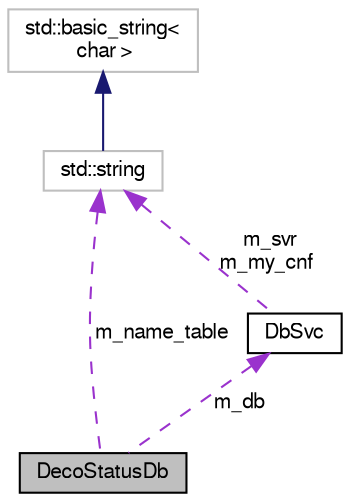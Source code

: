 digraph "DecoStatusDb"
{
  bgcolor="transparent";
  edge [fontname="FreeSans",fontsize="10",labelfontname="FreeSans",labelfontsize="10"];
  node [fontname="FreeSans",fontsize="10",shape=record];
  Node1 [label="DecoStatusDb",height=0.2,width=0.4,color="black", fillcolor="grey75", style="filled" fontcolor="black"];
  Node2 -> Node1 [dir="back",color="darkorchid3",fontsize="10",style="dashed",label=" m_db" ,fontname="FreeSans"];
  Node2 [label="DbSvc",height=0.2,width=0.4,color="black",URL="$d2/da4/classDbSvc.html"];
  Node3 -> Node2 [dir="back",color="darkorchid3",fontsize="10",style="dashed",label=" m_svr\nm_my_cnf" ,fontname="FreeSans"];
  Node3 [label="std::string",height=0.2,width=0.4,color="grey75",tooltip="STL class. "];
  Node4 -> Node3 [dir="back",color="midnightblue",fontsize="10",style="solid",fontname="FreeSans"];
  Node4 [label="std::basic_string\<\l char \>",height=0.2,width=0.4,color="grey75",tooltip="STL class. "];
  Node3 -> Node1 [dir="back",color="darkorchid3",fontsize="10",style="dashed",label=" m_name_table" ,fontname="FreeSans"];
}
